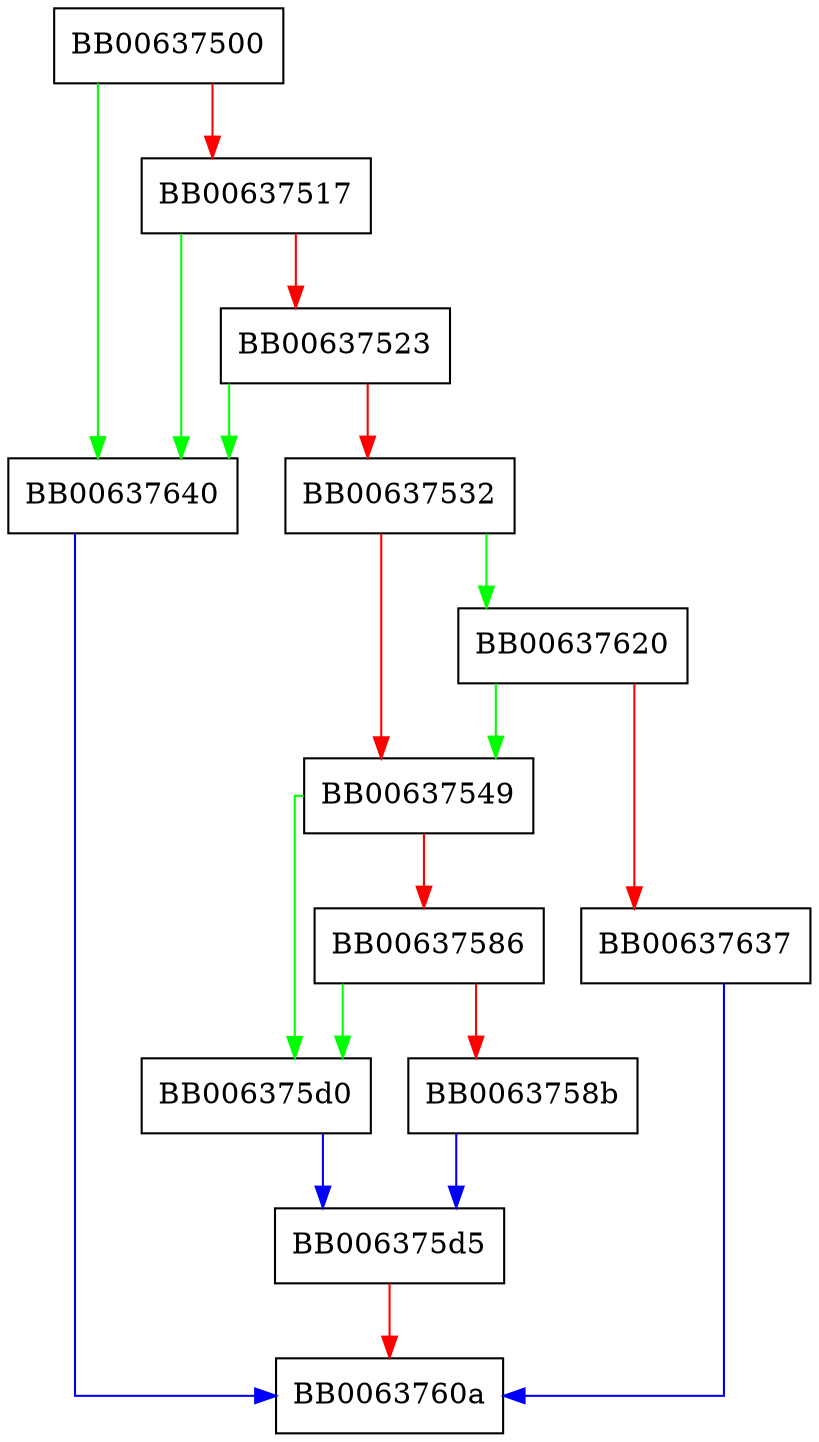 digraph EVP_PKEY_CTX_set_rsa_mgf1_md_name {
  node [shape="box"];
  graph [splines=ortho];
  BB00637500 -> BB00637640 [color="green"];
  BB00637500 -> BB00637517 [color="red"];
  BB00637517 -> BB00637640 [color="green"];
  BB00637517 -> BB00637523 [color="red"];
  BB00637523 -> BB00637640 [color="green"];
  BB00637523 -> BB00637532 [color="red"];
  BB00637532 -> BB00637620 [color="green"];
  BB00637532 -> BB00637549 [color="red"];
  BB00637549 -> BB006375d0 [color="green"];
  BB00637549 -> BB00637586 [color="red"];
  BB00637586 -> BB006375d0 [color="green"];
  BB00637586 -> BB0063758b [color="red"];
  BB0063758b -> BB006375d5 [color="blue"];
  BB006375d0 -> BB006375d5 [color="blue"];
  BB006375d5 -> BB0063760a [color="red"];
  BB00637620 -> BB00637549 [color="green"];
  BB00637620 -> BB00637637 [color="red"];
  BB00637637 -> BB0063760a [color="blue"];
  BB00637640 -> BB0063760a [color="blue"];
}